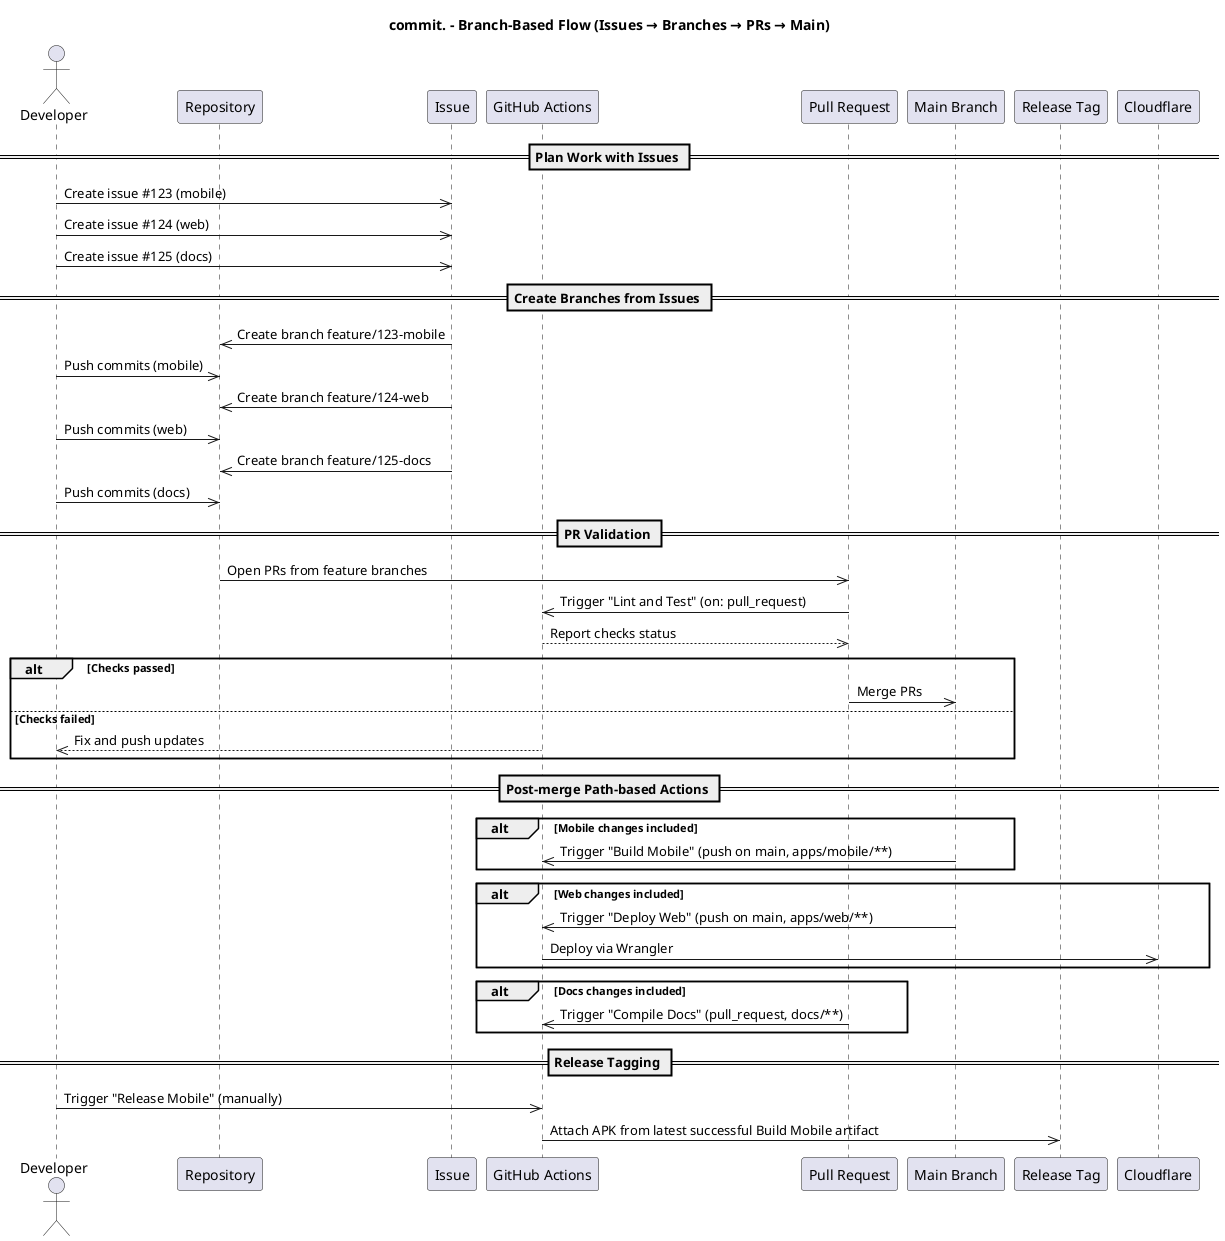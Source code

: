 @startuml branch-flow
title commit. - Branch-Based Flow (Issues → Branches → PRs → Main)

actor Dev as "Developer"
participant Repo as "Repository"
participant Iss as "Issue"
participant GHA as "GitHub Actions"
participant PR as "Pull Request"
participant Main as "Main Branch"
participant Rel as "Release Tag"

== Plan Work with Issues ==
Dev ->> Iss: Create issue #123 (mobile)
Dev ->> Iss: Create issue #124 (web)
Dev ->> Iss: Create issue #125 (docs)

== Create Branches from Issues ==
Iss ->> Repo: Create branch feature/123-mobile
Dev ->> Repo: Push commits (mobile)
Iss ->> Repo: Create branch feature/124-web
Dev ->> Repo: Push commits (web)
Iss ->> Repo: Create branch feature/125-docs
Dev ->> Repo: Push commits (docs)

== PR Validation ==
Repo ->> PR: Open PRs from feature branches
PR ->> GHA: Trigger "Lint and Test" (on: pull_request)
GHA -->> PR: Report checks status

alt Checks passed
  PR ->> Main: Merge PRs
else Checks failed
  GHA -->> Dev: Fix and push updates
end

== Post-merge Path-based Actions ==
alt Mobile changes included
  Main ->> GHA: Trigger "Build Mobile" (push on main, apps/mobile/**)
end

alt Web changes included
  Main ->> GHA: Trigger "Deploy Web" (push on main, apps/web/**)
  GHA ->> "Cloudflare": Deploy via Wrangler
end

alt Docs changes included
  PR ->> GHA: Trigger "Compile Docs" (pull_request, docs/**)
end

== Release Tagging ==
Dev ->> GHA: Trigger "Release Mobile" (manually)
GHA ->> Rel: Attach APK from latest successful Build Mobile artifact

@enduml


